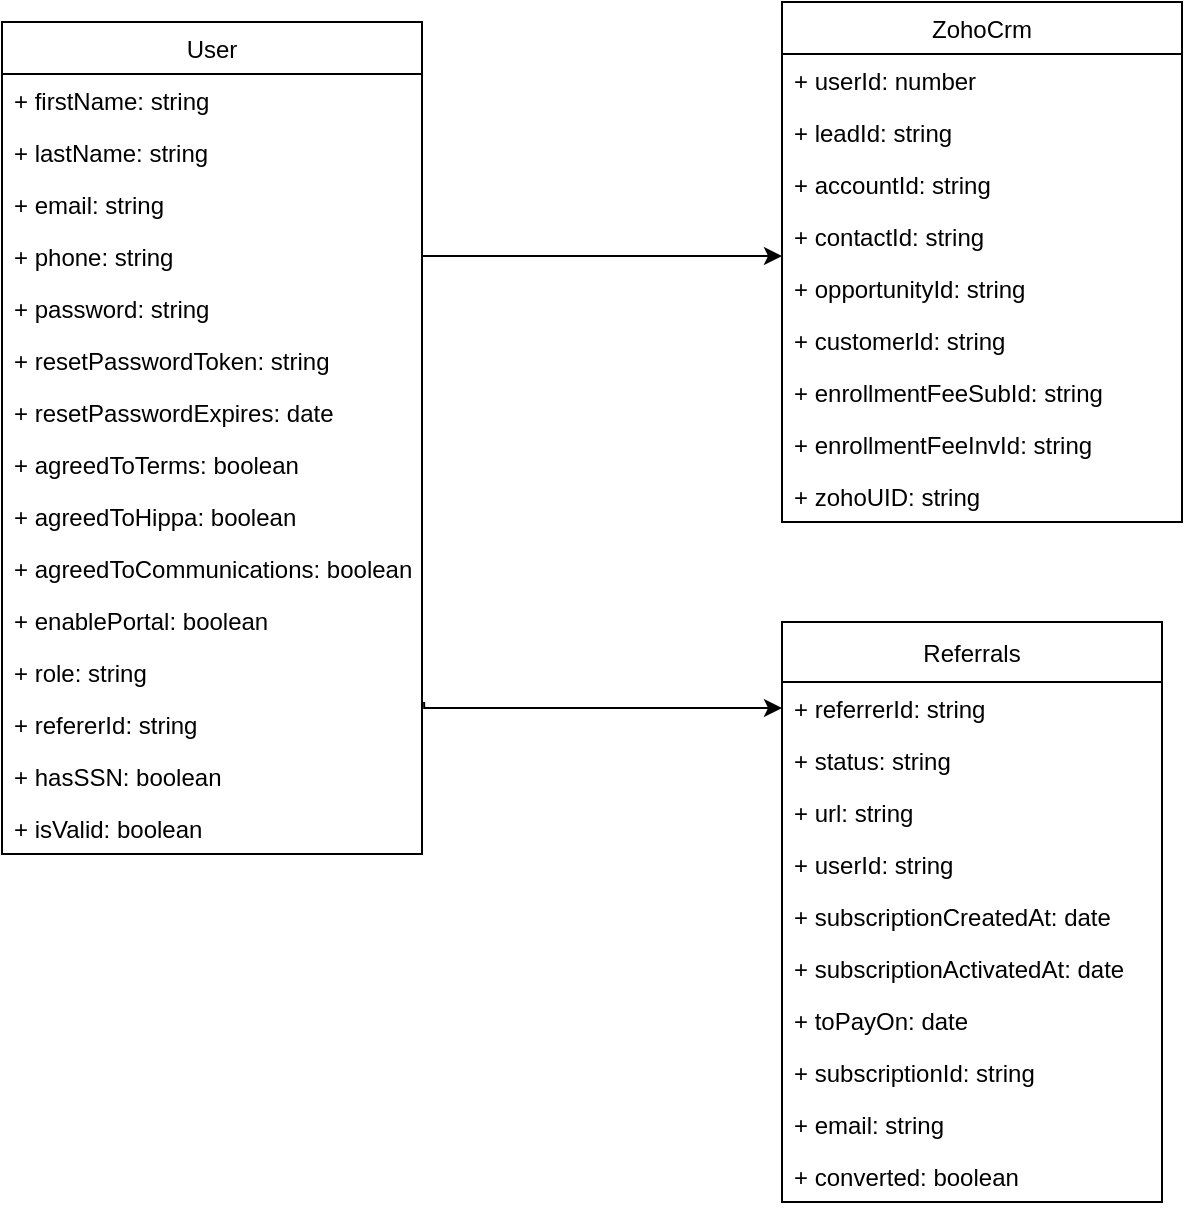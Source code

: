<mxfile version="14.7.0" type="github">
  <diagram id="C5RBs43oDa-KdzZeNtuy" name="Page-1">
    <mxGraphModel dx="1422" dy="737" grid="1" gridSize="10" guides="1" tooltips="1" connect="1" arrows="1" fold="1" page="1" pageScale="1" pageWidth="827" pageHeight="1169" math="0" shadow="0">
      <root>
        <mxCell id="WIyWlLk6GJQsqaUBKTNV-0" />
        <mxCell id="WIyWlLk6GJQsqaUBKTNV-1" parent="WIyWlLk6GJQsqaUBKTNV-0" />
        <mxCell id="W-Diijofz5-vN-FRv9l1-3" value="User" style="swimlane;fontStyle=0;childLayout=stackLayout;horizontal=1;startSize=26;fillColor=none;horizontalStack=0;resizeParent=1;resizeParentMax=0;resizeLast=0;collapsible=1;marginBottom=0;" vertex="1" parent="WIyWlLk6GJQsqaUBKTNV-1">
          <mxGeometry x="170" y="60" width="210" height="416" as="geometry" />
        </mxCell>
        <mxCell id="W-Diijofz5-vN-FRv9l1-4" value="+ firstName: string" style="text;strokeColor=none;fillColor=none;align=left;verticalAlign=top;spacingLeft=4;spacingRight=4;overflow=hidden;rotatable=0;points=[[0,0.5],[1,0.5]];portConstraint=eastwest;" vertex="1" parent="W-Diijofz5-vN-FRv9l1-3">
          <mxGeometry y="26" width="210" height="26" as="geometry" />
        </mxCell>
        <mxCell id="W-Diijofz5-vN-FRv9l1-5" value="+ lastName: string" style="text;strokeColor=none;fillColor=none;align=left;verticalAlign=top;spacingLeft=4;spacingRight=4;overflow=hidden;rotatable=0;points=[[0,0.5],[1,0.5]];portConstraint=eastwest;" vertex="1" parent="W-Diijofz5-vN-FRv9l1-3">
          <mxGeometry y="52" width="210" height="26" as="geometry" />
        </mxCell>
        <mxCell id="W-Diijofz5-vN-FRv9l1-6" value="+ email: string" style="text;strokeColor=none;fillColor=none;align=left;verticalAlign=top;spacingLeft=4;spacingRight=4;overflow=hidden;rotatable=0;points=[[0,0.5],[1,0.5]];portConstraint=eastwest;" vertex="1" parent="W-Diijofz5-vN-FRv9l1-3">
          <mxGeometry y="78" width="210" height="26" as="geometry" />
        </mxCell>
        <mxCell id="W-Diijofz5-vN-FRv9l1-15" value="+ phone: string" style="text;strokeColor=none;fillColor=none;align=left;verticalAlign=top;spacingLeft=4;spacingRight=4;overflow=hidden;rotatable=0;points=[[0,0.5],[1,0.5]];portConstraint=eastwest;" vertex="1" parent="W-Diijofz5-vN-FRv9l1-3">
          <mxGeometry y="104" width="210" height="26" as="geometry" />
        </mxCell>
        <mxCell id="W-Diijofz5-vN-FRv9l1-16" value="+ password: string" style="text;strokeColor=none;fillColor=none;align=left;verticalAlign=top;spacingLeft=4;spacingRight=4;overflow=hidden;rotatable=0;points=[[0,0.5],[1,0.5]];portConstraint=eastwest;" vertex="1" parent="W-Diijofz5-vN-FRv9l1-3">
          <mxGeometry y="130" width="210" height="26" as="geometry" />
        </mxCell>
        <mxCell id="W-Diijofz5-vN-FRv9l1-17" value="+ resetPasswordToken: string" style="text;strokeColor=none;fillColor=none;align=left;verticalAlign=top;spacingLeft=4;spacingRight=4;overflow=hidden;rotatable=0;points=[[0,0.5],[1,0.5]];portConstraint=eastwest;" vertex="1" parent="W-Diijofz5-vN-FRv9l1-3">
          <mxGeometry y="156" width="210" height="26" as="geometry" />
        </mxCell>
        <mxCell id="W-Diijofz5-vN-FRv9l1-18" value="+ resetPasswordExpires: date" style="text;strokeColor=none;fillColor=none;align=left;verticalAlign=top;spacingLeft=4;spacingRight=4;overflow=hidden;rotatable=0;points=[[0,0.5],[1,0.5]];portConstraint=eastwest;" vertex="1" parent="W-Diijofz5-vN-FRv9l1-3">
          <mxGeometry y="182" width="210" height="26" as="geometry" />
        </mxCell>
        <mxCell id="W-Diijofz5-vN-FRv9l1-19" value="+ agreedToTerms: boolean" style="text;strokeColor=none;fillColor=none;align=left;verticalAlign=top;spacingLeft=4;spacingRight=4;overflow=hidden;rotatable=0;points=[[0,0.5],[1,0.5]];portConstraint=eastwest;" vertex="1" parent="W-Diijofz5-vN-FRv9l1-3">
          <mxGeometry y="208" width="210" height="26" as="geometry" />
        </mxCell>
        <mxCell id="W-Diijofz5-vN-FRv9l1-20" value="+ agreedToHippa: boolean" style="text;strokeColor=none;fillColor=none;align=left;verticalAlign=top;spacingLeft=4;spacingRight=4;overflow=hidden;rotatable=0;points=[[0,0.5],[1,0.5]];portConstraint=eastwest;" vertex="1" parent="W-Diijofz5-vN-FRv9l1-3">
          <mxGeometry y="234" width="210" height="26" as="geometry" />
        </mxCell>
        <mxCell id="W-Diijofz5-vN-FRv9l1-21" value="+ agreedToCommunications: boolean" style="text;strokeColor=none;fillColor=none;align=left;verticalAlign=top;spacingLeft=4;spacingRight=4;overflow=hidden;rotatable=0;points=[[0,0.5],[1,0.5]];portConstraint=eastwest;" vertex="1" parent="W-Diijofz5-vN-FRv9l1-3">
          <mxGeometry y="260" width="210" height="26" as="geometry" />
        </mxCell>
        <mxCell id="W-Diijofz5-vN-FRv9l1-22" value="+ enablePortal: boolean" style="text;strokeColor=none;fillColor=none;align=left;verticalAlign=top;spacingLeft=4;spacingRight=4;overflow=hidden;rotatable=0;points=[[0,0.5],[1,0.5]];portConstraint=eastwest;" vertex="1" parent="W-Diijofz5-vN-FRv9l1-3">
          <mxGeometry y="286" width="210" height="26" as="geometry" />
        </mxCell>
        <mxCell id="W-Diijofz5-vN-FRv9l1-23" value="+ role: string" style="text;strokeColor=none;fillColor=none;align=left;verticalAlign=top;spacingLeft=4;spacingRight=4;overflow=hidden;rotatable=0;points=[[0,0.5],[1,0.5]];portConstraint=eastwest;" vertex="1" parent="W-Diijofz5-vN-FRv9l1-3">
          <mxGeometry y="312" width="210" height="26" as="geometry" />
        </mxCell>
        <mxCell id="W-Diijofz5-vN-FRv9l1-24" value="+ refererId: string" style="text;strokeColor=none;fillColor=none;align=left;verticalAlign=top;spacingLeft=4;spacingRight=4;overflow=hidden;rotatable=0;points=[[0,0.5],[1,0.5]];portConstraint=eastwest;" vertex="1" parent="W-Diijofz5-vN-FRv9l1-3">
          <mxGeometry y="338" width="210" height="26" as="geometry" />
        </mxCell>
        <mxCell id="W-Diijofz5-vN-FRv9l1-25" value="+ hasSSN: boolean" style="text;strokeColor=none;fillColor=none;align=left;verticalAlign=top;spacingLeft=4;spacingRight=4;overflow=hidden;rotatable=0;points=[[0,0.5],[1,0.5]];portConstraint=eastwest;" vertex="1" parent="W-Diijofz5-vN-FRv9l1-3">
          <mxGeometry y="364" width="210" height="26" as="geometry" />
        </mxCell>
        <mxCell id="W-Diijofz5-vN-FRv9l1-26" value="+ isValid: boolean" style="text;strokeColor=none;fillColor=none;align=left;verticalAlign=top;spacingLeft=4;spacingRight=4;overflow=hidden;rotatable=0;points=[[0,0.5],[1,0.5]];portConstraint=eastwest;" vertex="1" parent="W-Diijofz5-vN-FRv9l1-3">
          <mxGeometry y="390" width="210" height="26" as="geometry" />
        </mxCell>
        <mxCell id="W-Diijofz5-vN-FRv9l1-7" value="Referrals" style="swimlane;fontStyle=0;childLayout=stackLayout;horizontal=1;startSize=30;fillColor=none;horizontalStack=0;resizeParent=1;resizeParentMax=0;resizeLast=0;collapsible=1;marginBottom=0;" vertex="1" parent="WIyWlLk6GJQsqaUBKTNV-1">
          <mxGeometry x="560" y="360" width="190" height="290" as="geometry" />
        </mxCell>
        <mxCell id="W-Diijofz5-vN-FRv9l1-8" value="+ referrerId: string" style="text;strokeColor=none;fillColor=none;align=left;verticalAlign=top;spacingLeft=4;spacingRight=4;overflow=hidden;rotatable=0;points=[[0,0.5],[1,0.5]];portConstraint=eastwest;" vertex="1" parent="W-Diijofz5-vN-FRv9l1-7">
          <mxGeometry y="30" width="190" height="26" as="geometry" />
        </mxCell>
        <mxCell id="W-Diijofz5-vN-FRv9l1-9" value="+ status: string" style="text;strokeColor=none;fillColor=none;align=left;verticalAlign=top;spacingLeft=4;spacingRight=4;overflow=hidden;rotatable=0;points=[[0,0.5],[1,0.5]];portConstraint=eastwest;" vertex="1" parent="W-Diijofz5-vN-FRv9l1-7">
          <mxGeometry y="56" width="190" height="26" as="geometry" />
        </mxCell>
        <mxCell id="W-Diijofz5-vN-FRv9l1-10" value="+ url: string" style="text;strokeColor=none;fillColor=none;align=left;verticalAlign=top;spacingLeft=4;spacingRight=4;overflow=hidden;rotatable=0;points=[[0,0.5],[1,0.5]];portConstraint=eastwest;" vertex="1" parent="W-Diijofz5-vN-FRv9l1-7">
          <mxGeometry y="82" width="190" height="26" as="geometry" />
        </mxCell>
        <mxCell id="W-Diijofz5-vN-FRv9l1-27" value="+ userId: string" style="text;strokeColor=none;fillColor=none;align=left;verticalAlign=top;spacingLeft=4;spacingRight=4;overflow=hidden;rotatable=0;points=[[0,0.5],[1,0.5]];portConstraint=eastwest;" vertex="1" parent="W-Diijofz5-vN-FRv9l1-7">
          <mxGeometry y="108" width="190" height="26" as="geometry" />
        </mxCell>
        <mxCell id="W-Diijofz5-vN-FRv9l1-28" value="+ subscriptionCreatedAt: date" style="text;strokeColor=none;fillColor=none;align=left;verticalAlign=top;spacingLeft=4;spacingRight=4;overflow=hidden;rotatable=0;points=[[0,0.5],[1,0.5]];portConstraint=eastwest;" vertex="1" parent="W-Diijofz5-vN-FRv9l1-7">
          <mxGeometry y="134" width="190" height="26" as="geometry" />
        </mxCell>
        <mxCell id="W-Diijofz5-vN-FRv9l1-29" value="+ subscriptionActivatedAt: date" style="text;strokeColor=none;fillColor=none;align=left;verticalAlign=top;spacingLeft=4;spacingRight=4;overflow=hidden;rotatable=0;points=[[0,0.5],[1,0.5]];portConstraint=eastwest;" vertex="1" parent="W-Diijofz5-vN-FRv9l1-7">
          <mxGeometry y="160" width="190" height="26" as="geometry" />
        </mxCell>
        <mxCell id="W-Diijofz5-vN-FRv9l1-30" value="+ toPayOn: date" style="text;strokeColor=none;fillColor=none;align=left;verticalAlign=top;spacingLeft=4;spacingRight=4;overflow=hidden;rotatable=0;points=[[0,0.5],[1,0.5]];portConstraint=eastwest;" vertex="1" parent="W-Diijofz5-vN-FRv9l1-7">
          <mxGeometry y="186" width="190" height="26" as="geometry" />
        </mxCell>
        <mxCell id="W-Diijofz5-vN-FRv9l1-31" value="+ subscriptionId: string" style="text;strokeColor=none;fillColor=none;align=left;verticalAlign=top;spacingLeft=4;spacingRight=4;overflow=hidden;rotatable=0;points=[[0,0.5],[1,0.5]];portConstraint=eastwest;" vertex="1" parent="W-Diijofz5-vN-FRv9l1-7">
          <mxGeometry y="212" width="190" height="26" as="geometry" />
        </mxCell>
        <mxCell id="W-Diijofz5-vN-FRv9l1-32" value="+ email: string" style="text;strokeColor=none;fillColor=none;align=left;verticalAlign=top;spacingLeft=4;spacingRight=4;overflow=hidden;rotatable=0;points=[[0,0.5],[1,0.5]];portConstraint=eastwest;" vertex="1" parent="W-Diijofz5-vN-FRv9l1-7">
          <mxGeometry y="238" width="190" height="26" as="geometry" />
        </mxCell>
        <mxCell id="W-Diijofz5-vN-FRv9l1-33" value="+ converted: boolean" style="text;strokeColor=none;fillColor=none;align=left;verticalAlign=top;spacingLeft=4;spacingRight=4;overflow=hidden;rotatable=0;points=[[0,0.5],[1,0.5]];portConstraint=eastwest;" vertex="1" parent="W-Diijofz5-vN-FRv9l1-7">
          <mxGeometry y="264" width="190" height="26" as="geometry" />
        </mxCell>
        <mxCell id="W-Diijofz5-vN-FRv9l1-11" value="ZohoCrm" style="swimlane;fontStyle=0;childLayout=stackLayout;horizontal=1;startSize=26;fillColor=none;horizontalStack=0;resizeParent=1;resizeParentMax=0;resizeLast=0;collapsible=1;marginBottom=0;" vertex="1" parent="WIyWlLk6GJQsqaUBKTNV-1">
          <mxGeometry x="560" y="50" width="200" height="260" as="geometry" />
        </mxCell>
        <mxCell id="W-Diijofz5-vN-FRv9l1-12" value="+ userId: number" style="text;strokeColor=none;fillColor=none;align=left;verticalAlign=top;spacingLeft=4;spacingRight=4;overflow=hidden;rotatable=0;points=[[0,0.5],[1,0.5]];portConstraint=eastwest;" vertex="1" parent="W-Diijofz5-vN-FRv9l1-11">
          <mxGeometry y="26" width="200" height="26" as="geometry" />
        </mxCell>
        <mxCell id="W-Diijofz5-vN-FRv9l1-13" value="+ leadId: string" style="text;strokeColor=none;fillColor=none;align=left;verticalAlign=top;spacingLeft=4;spacingRight=4;overflow=hidden;rotatable=0;points=[[0,0.5],[1,0.5]];portConstraint=eastwest;" vertex="1" parent="W-Diijofz5-vN-FRv9l1-11">
          <mxGeometry y="52" width="200" height="26" as="geometry" />
        </mxCell>
        <mxCell id="W-Diijofz5-vN-FRv9l1-14" value="+ accountId: string" style="text;strokeColor=none;fillColor=none;align=left;verticalAlign=top;spacingLeft=4;spacingRight=4;overflow=hidden;rotatable=0;points=[[0,0.5],[1,0.5]];portConstraint=eastwest;" vertex="1" parent="W-Diijofz5-vN-FRv9l1-11">
          <mxGeometry y="78" width="200" height="26" as="geometry" />
        </mxCell>
        <mxCell id="W-Diijofz5-vN-FRv9l1-34" value="+ contactId: string" style="text;strokeColor=none;fillColor=none;align=left;verticalAlign=top;spacingLeft=4;spacingRight=4;overflow=hidden;rotatable=0;points=[[0,0.5],[1,0.5]];portConstraint=eastwest;" vertex="1" parent="W-Diijofz5-vN-FRv9l1-11">
          <mxGeometry y="104" width="200" height="26" as="geometry" />
        </mxCell>
        <mxCell id="W-Diijofz5-vN-FRv9l1-35" value="+ opportunityId: string" style="text;strokeColor=none;fillColor=none;align=left;verticalAlign=top;spacingLeft=4;spacingRight=4;overflow=hidden;rotatable=0;points=[[0,0.5],[1,0.5]];portConstraint=eastwest;" vertex="1" parent="W-Diijofz5-vN-FRv9l1-11">
          <mxGeometry y="130" width="200" height="26" as="geometry" />
        </mxCell>
        <mxCell id="W-Diijofz5-vN-FRv9l1-36" value="+ customerId: string" style="text;strokeColor=none;fillColor=none;align=left;verticalAlign=top;spacingLeft=4;spacingRight=4;overflow=hidden;rotatable=0;points=[[0,0.5],[1,0.5]];portConstraint=eastwest;" vertex="1" parent="W-Diijofz5-vN-FRv9l1-11">
          <mxGeometry y="156" width="200" height="26" as="geometry" />
        </mxCell>
        <mxCell id="W-Diijofz5-vN-FRv9l1-37" value="+ enrollmentFeeSubId: string" style="text;strokeColor=none;fillColor=none;align=left;verticalAlign=top;spacingLeft=4;spacingRight=4;overflow=hidden;rotatable=0;points=[[0,0.5],[1,0.5]];portConstraint=eastwest;" vertex="1" parent="W-Diijofz5-vN-FRv9l1-11">
          <mxGeometry y="182" width="200" height="26" as="geometry" />
        </mxCell>
        <mxCell id="W-Diijofz5-vN-FRv9l1-38" value="+ enrollmentFeeInvId: string" style="text;strokeColor=none;fillColor=none;align=left;verticalAlign=top;spacingLeft=4;spacingRight=4;overflow=hidden;rotatable=0;points=[[0,0.5],[1,0.5]];portConstraint=eastwest;" vertex="1" parent="W-Diijofz5-vN-FRv9l1-11">
          <mxGeometry y="208" width="200" height="26" as="geometry" />
        </mxCell>
        <mxCell id="W-Diijofz5-vN-FRv9l1-39" value="+ zohoUID: string" style="text;strokeColor=none;fillColor=none;align=left;verticalAlign=top;spacingLeft=4;spacingRight=4;overflow=hidden;rotatable=0;points=[[0,0.5],[1,0.5]];portConstraint=eastwest;" vertex="1" parent="W-Diijofz5-vN-FRv9l1-11">
          <mxGeometry y="234" width="200" height="26" as="geometry" />
        </mxCell>
        <mxCell id="W-Diijofz5-vN-FRv9l1-41" style="edgeStyle=orthogonalEdgeStyle;rounded=0;orthogonalLoop=1;jettySize=auto;html=1;entryX=0;entryY=0.885;entryDx=0;entryDy=0;entryPerimeter=0;exitX=1;exitY=0.5;exitDx=0;exitDy=0;" edge="1" parent="WIyWlLk6GJQsqaUBKTNV-1" source="W-Diijofz5-vN-FRv9l1-15" target="W-Diijofz5-vN-FRv9l1-34">
          <mxGeometry relative="1" as="geometry" />
        </mxCell>
        <mxCell id="W-Diijofz5-vN-FRv9l1-42" style="edgeStyle=orthogonalEdgeStyle;rounded=0;orthogonalLoop=1;jettySize=auto;html=1;exitX=1.005;exitY=0.077;exitDx=0;exitDy=0;exitPerimeter=0;entryX=0;entryY=0.5;entryDx=0;entryDy=0;" edge="1" parent="WIyWlLk6GJQsqaUBKTNV-1" source="W-Diijofz5-vN-FRv9l1-24" target="W-Diijofz5-vN-FRv9l1-8">
          <mxGeometry relative="1" as="geometry">
            <mxPoint x="530" y="403" as="targetPoint" />
            <Array as="points">
              <mxPoint x="381" y="403" />
            </Array>
          </mxGeometry>
        </mxCell>
      </root>
    </mxGraphModel>
  </diagram>
</mxfile>
